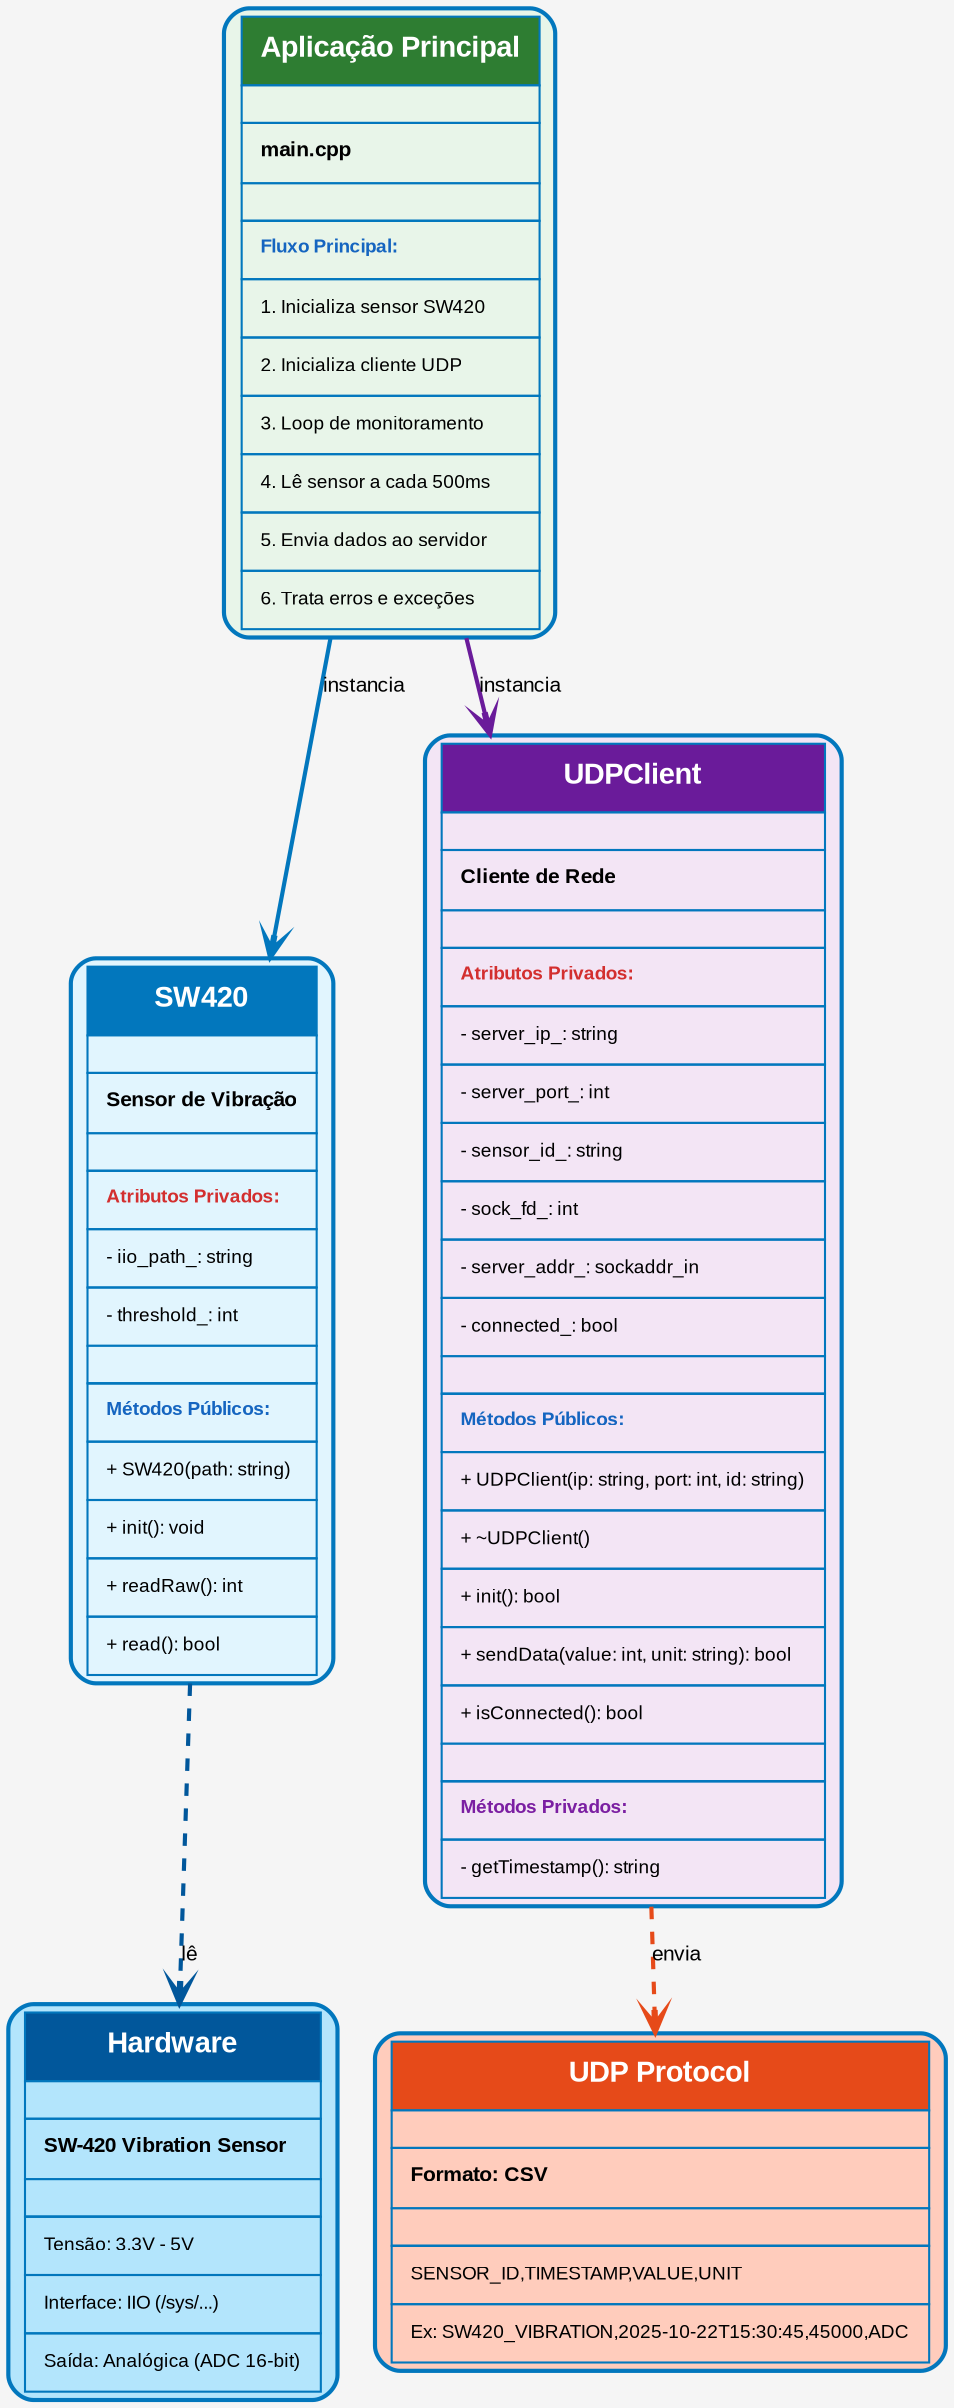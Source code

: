 digraph DetailedClassDiagram {
    // Graph configuration
    rankdir=TB;
    bgcolor="#f5f5f5";
    node [shape=box, style="rounded,filled", fillcolor="#ffffff", color="#0277bd", fontname="Arial", fontsize="11", penwidth="2"];
    edge [color="#0277bd", fontname="Arial", fontsize="10", penwidth="2"];

    // SW420 Class - Blob style
    SW420 [label=<
        <TABLE BORDER="0" CELLBORDER="1" CELLSPACING="0" CELLPADDING="8">
            <TR><TD BGCOLOR="#0277bd" COLSPAN="1"><FONT COLOR="white" POINT-SIZE="14"><B>SW420</B></FONT></TD></TR>
            <TR><TD BGCOLOR="#e1f5fe" HEIGHT="5"></TD></TR>
            <TR><TD ALIGN="LEFT"><FONT POINT-SIZE="10"><B>Sensor de Vibração</B></FONT></TD></TR>
            <TR><TD BGCOLOR="#e1f5fe" HEIGHT="2"></TD></TR>
            <HR/>
            <TR><TD ALIGN="LEFT"><FONT COLOR="#d32f2f" POINT-SIZE="9"><B>Atributos Privados:</B></FONT></TD></TR>
            <TR><TD ALIGN="LEFT"><FONT POINT-SIZE="9">- iio_path_: string</FONT></TD></TR>
            <TR><TD ALIGN="LEFT"><FONT POINT-SIZE="9">- threshold_: int</FONT></TD></TR>
            <TR><TD BGCOLOR="#e1f5fe" HEIGHT="2"></TD></TR>
            <HR/>
            <TR><TD ALIGN="LEFT"><FONT COLOR="#1565c0" POINT-SIZE="9"><B>Métodos Públicos:</B></FONT></TD></TR>
            <TR><TD ALIGN="LEFT"><FONT POINT-SIZE="9">+ SW420(path: string)</FONT></TD></TR>
            <TR><TD ALIGN="LEFT"><FONT POINT-SIZE="9">+ init(): void</FONT></TD></TR>
            <TR><TD ALIGN="LEFT"><FONT POINT-SIZE="9">+ readRaw(): int</FONT></TD></TR>
            <TR><TD ALIGN="LEFT"><FONT POINT-SIZE="9">+ read(): bool</FONT></TD></TR>
        </TABLE>
    >, fillcolor="#e1f5fe"];

    // UDPClient Class - Blob style
    UDPClient [label=<
        <TABLE BORDER="0" CELLBORDER="1" CELLSPACING="0" CELLPADDING="8">
            <TR><TD BGCOLOR="#6a1b9a" COLSPAN="1"><FONT COLOR="white" POINT-SIZE="14"><B>UDPClient</B></FONT></TD></TR>
            <TR><TD BGCOLOR="#f3e5f5" HEIGHT="5"></TD></TR>
            <TR><TD ALIGN="LEFT"><FONT POINT-SIZE="10"><B>Cliente de Rede</B></FONT></TD></TR>
            <TR><TD BGCOLOR="#f3e5f5" HEIGHT="2"></TD></TR>
            <HR/>
            <TR><TD ALIGN="LEFT"><FONT COLOR="#d32f2f" POINT-SIZE="9"><B>Atributos Privados:</B></FONT></TD></TR>
            <TR><TD ALIGN="LEFT"><FONT POINT-SIZE="9">- server_ip_: string</FONT></TD></TR>
            <TR><TD ALIGN="LEFT"><FONT POINT-SIZE="9">- server_port_: int</FONT></TD></TR>
            <TR><TD ALIGN="LEFT"><FONT POINT-SIZE="9">- sensor_id_: string</FONT></TD></TR>
            <TR><TD ALIGN="LEFT"><FONT POINT-SIZE="9">- sock_fd_: int</FONT></TD></TR>
            <TR><TD ALIGN="LEFT"><FONT POINT-SIZE="9">- server_addr_: sockaddr_in</FONT></TD></TR>
            <TR><TD ALIGN="LEFT"><FONT POINT-SIZE="9">- connected_: bool</FONT></TD></TR>
            <TR><TD BGCOLOR="#f3e5f5" HEIGHT="2"></TD></TR>
            <HR/>
            <TR><TD ALIGN="LEFT"><FONT COLOR="#1565c0" POINT-SIZE="9"><B>Métodos Públicos:</B></FONT></TD></TR>
            <TR><TD ALIGN="LEFT"><FONT POINT-SIZE="9">+ UDPClient(ip: string, port: int, id: string)</FONT></TD></TR>
            <TR><TD ALIGN="LEFT"><FONT POINT-SIZE="9">+ ~UDPClient()</FONT></TD></TR>
            <TR><TD ALIGN="LEFT"><FONT POINT-SIZE="9">+ init(): bool</FONT></TD></TR>
            <TR><TD ALIGN="LEFT"><FONT POINT-SIZE="9">+ sendData(value: int, unit: string): bool</FONT></TD></TR>
            <TR><TD ALIGN="LEFT"><FONT POINT-SIZE="9">+ isConnected(): bool</FONT></TD></TR>
            <TR><TD BGCOLOR="#f3e5f5" HEIGHT="2"></TD></TR>
            <HR/>
            <TR><TD ALIGN="LEFT"><FONT COLOR="#7b1fa2" POINT-SIZE="9"><B>Métodos Privados:</B></FONT></TD></TR>
            <TR><TD ALIGN="LEFT"><FONT POINT-SIZE="9">- getTimestamp(): string</FONT></TD></TR>
        </TABLE>
    >, fillcolor="#f3e5f5"];

    // Main Application
    MainApp [label=<
        <TABLE BORDER="0" CELLBORDER="1" CELLSPACING="0" CELLPADDING="8">
            <TR><TD BGCOLOR="#2e7d32" COLSPAN="1"><FONT COLOR="white" POINT-SIZE="14"><B>Aplicação Principal</B></FONT></TD></TR>
            <TR><TD BGCOLOR="#e8f5e9" HEIGHT="5"></TD></TR>
            <TR><TD ALIGN="LEFT"><FONT POINT-SIZE="10"><B>main.cpp</B></FONT></TD></TR>
            <TR><TD BGCOLOR="#e8f5e9" HEIGHT="2"></TD></TR>
            <HR/>
            <TR><TD ALIGN="LEFT"><FONT COLOR="#1565c0" POINT-SIZE="9"><B>Fluxo Principal:</B></FONT></TD></TR>
            <TR><TD ALIGN="LEFT"><FONT POINT-SIZE="9">1. Inicializa sensor SW420</FONT></TD></TR>
            <TR><TD ALIGN="LEFT"><FONT POINT-SIZE="9">2. Inicializa cliente UDP</FONT></TD></TR>
            <TR><TD ALIGN="LEFT"><FONT POINT-SIZE="9">3. Loop de monitoramento</FONT></TD></TR>
            <TR><TD ALIGN="LEFT"><FONT POINT-SIZE="9">4. Lê sensor a cada 500ms</FONT></TD></TR>
            <TR><TD ALIGN="LEFT"><FONT POINT-SIZE="9">5. Envia dados ao servidor</FONT></TD></TR>
            <TR><TD ALIGN="LEFT"><FONT POINT-SIZE="9">6. Trata erros e exceções</FONT></TD></TR>
        </TABLE>
    >, fillcolor="#e8f5e9"];

    // Relationship: MainApp uses SW420
    MainApp -> SW420 [label="instancia", style="solid", arrowhead="vee", color="#0277bd"];

    // Relationship: MainApp uses UDPClient
    MainApp -> UDPClient [label="instancia", style="solid", arrowhead="vee", color="#6a1b9a"];

    // Interface/Protocol box
    Protocol [label=<
        <TABLE BORDER="0" CELLBORDER="1" CELLSPACING="0" CELLPADDING="8">
            <TR><TD BGCOLOR="#e64a19" COLSPAN="1"><FONT COLOR="white" POINT-SIZE="14"><B>UDP Protocol</B></FONT></TD></TR>
            <TR><TD BGCOLOR="#ffccbc" HEIGHT="5"></TD></TR>
            <TR><TD ALIGN="LEFT"><FONT POINT-SIZE="10"><B>Formato: CSV</B></FONT></TD></TR>
            <TR><TD BGCOLOR="#ffccbc" HEIGHT="2"></TD></TR>
            <HR/>
            <TR><TD ALIGN="LEFT"><FONT POINT-SIZE="9">SENSOR_ID,TIMESTAMP,VALUE,UNIT</FONT></TD></TR>
            <TR><TD ALIGN="LEFT"><FONT POINT-SIZE="9">Ex: SW420_VIBRATION,2025-10-22T15:30:45,45000,ADC</FONT></TD></TR>
        </TABLE>
    >, fillcolor="#ffccbc"];

    UDPClient -> Protocol [label="envia", style="dashed", arrowhead="vee", color="#e64a19"];

    // Sensor box
    Sensor [label=<
        <TABLE BORDER="0" CELLBORDER="1" CELLSPACING="0" CELLPADDING="8">
            <TR><TD BGCOLOR="#01579b" COLSPAN="1"><FONT COLOR="white" POINT-SIZE="14"><B>Hardware</B></FONT></TD></TR>
            <TR><TD BGCOLOR="#b3e5fc" HEIGHT="5"></TD></TR>
            <TR><TD ALIGN="LEFT"><FONT POINT-SIZE="10"><B>SW-420 Vibration Sensor</B></FONT></TD></TR>
            <TR><TD BGCOLOR="#b3e5fc" HEIGHT="2"></TD></TR>
            <HR/>
            <TR><TD ALIGN="LEFT"><FONT POINT-SIZE="9">Tensão: 3.3V - 5V</FONT></TD></TR>
            <TR><TD ALIGN="LEFT"><FONT POINT-SIZE="9">Interface: IIO (/sys/...)</FONT></TD></TR>
            <TR><TD ALIGN="LEFT"><FONT POINT-SIZE="9">Saída: Analógica (ADC 16-bit)</FONT></TD></TR>
        </TABLE>
    >, fillcolor="#b3e5fc"];

    SW420 -> Sensor [label="lê", style="dashed", arrowhead="vee", color="#01579b"];
}
